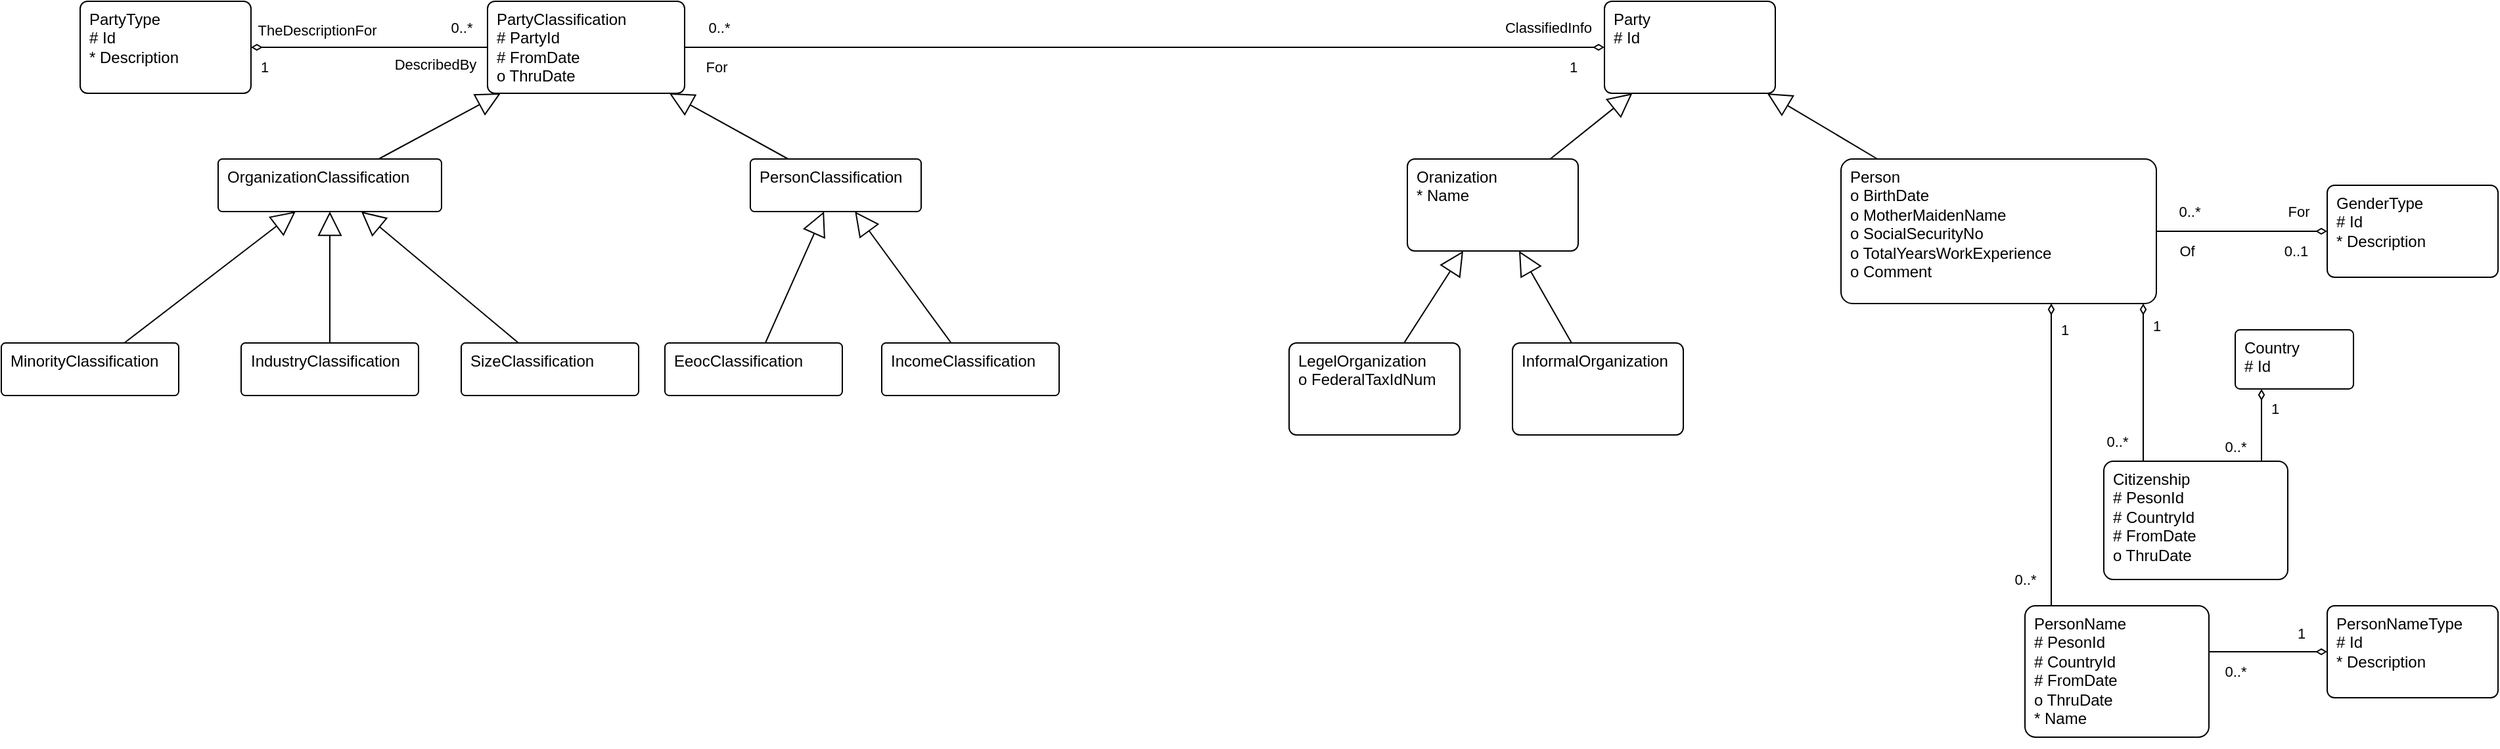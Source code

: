 <mxfile version="28.2.5">
  <diagram name="Page-1" id="4uIdvguv9pVf20NWQkQT">
    <mxGraphModel dx="1580" dy="879" grid="1" gridSize="10" guides="1" tooltips="1" connect="1" arrows="1" fold="1" page="1" pageScale="1" pageWidth="850" pageHeight="1100" math="0" shadow="0">
      <root>
        <mxCell id="0" />
        <mxCell id="1" parent="0" />
        <mxCell id="b6r_saqUjiUizNk9s3t6-1" value="&lt;div&gt;&lt;span style=&quot;background-color: transparent; color: light-dark(rgb(0, 0, 0), rgb(255, 255, 255));&quot;&gt;Party&lt;/span&gt;&lt;/div&gt;&lt;div&gt;&lt;div&gt;# Id&lt;/div&gt;&lt;/div&gt;&lt;div&gt;&lt;span style=&quot;background-color: transparent; color: light-dark(rgb(0, 0, 0), rgb(255, 255, 255));&quot;&gt;&lt;br&gt;&lt;/span&gt;&lt;/div&gt;" style="rounded=1;whiteSpace=wrap;html=1;verticalAlign=top;align=left;spacingTop=0;spacingLeft=5;arcSize=8;" parent="1" vertex="1">
          <mxGeometry x="630" y="90" width="130" height="70" as="geometry" />
        </mxCell>
        <mxCell id="Ks3XvHl5-VVqE8Jf7tJ_-1" value="&lt;div&gt;&lt;span style=&quot;background-color: transparent; color: light-dark(rgb(0, 0, 0), rgb(255, 255, 255));&quot;&gt;Oranization&lt;/span&gt;&lt;/div&gt;&lt;div&gt;&lt;div&gt;* Name&lt;/div&gt;&lt;/div&gt;&lt;div&gt;&lt;span style=&quot;background-color: transparent; color: light-dark(rgb(0, 0, 0), rgb(255, 255, 255));&quot;&gt;&lt;br&gt;&lt;/span&gt;&lt;/div&gt;" style="rounded=1;whiteSpace=wrap;html=1;verticalAlign=top;align=left;spacingTop=0;spacingLeft=5;arcSize=8;" vertex="1" parent="1">
          <mxGeometry x="480" y="210" width="130" height="70" as="geometry" />
        </mxCell>
        <mxCell id="Ks3XvHl5-VVqE8Jf7tJ_-2" value="" style="endArrow=block;endSize=16;endFill=0;html=1;rounded=0;" edge="1" parent="1" source="Ks3XvHl5-VVqE8Jf7tJ_-1" target="b6r_saqUjiUizNk9s3t6-1">
          <mxGeometry width="160" relative="1" as="geometry">
            <mxPoint x="660" y="160" as="sourcePoint" />
            <mxPoint x="820" y="160" as="targetPoint" />
          </mxGeometry>
        </mxCell>
        <mxCell id="Ks3XvHl5-VVqE8Jf7tJ_-6" style="edgeStyle=orthogonalEdgeStyle;rounded=0;orthogonalLoop=1;jettySize=auto;html=1;startArrow=none;startFill=0;endArrow=diamondThin;endFill=0;" edge="1" parent="1" source="Ks3XvHl5-VVqE8Jf7tJ_-3" target="Ks3XvHl5-VVqE8Jf7tJ_-5">
          <mxGeometry relative="1" as="geometry" />
        </mxCell>
        <mxCell id="Ks3XvHl5-VVqE8Jf7tJ_-7" value="0..*" style="edgeLabel;html=1;align=center;verticalAlign=middle;resizable=0;points=[];" vertex="1" connectable="0" parent="Ks3XvHl5-VVqE8Jf7tJ_-6">
          <mxGeometry x="-0.464" relative="1" as="geometry">
            <mxPoint x="-10" y="-15" as="offset" />
          </mxGeometry>
        </mxCell>
        <mxCell id="Ks3XvHl5-VVqE8Jf7tJ_-8" value="0..1" style="edgeLabel;html=1;align=center;verticalAlign=middle;resizable=0;points=[];" vertex="1" connectable="0" parent="Ks3XvHl5-VVqE8Jf7tJ_-6">
          <mxGeometry x="0.629" relative="1" as="geometry">
            <mxPoint y="15" as="offset" />
          </mxGeometry>
        </mxCell>
        <mxCell id="Ks3XvHl5-VVqE8Jf7tJ_-9" value="Of" style="edgeLabel;html=1;align=center;verticalAlign=middle;resizable=0;points=[];" vertex="1" connectable="0" parent="Ks3XvHl5-VVqE8Jf7tJ_-6">
          <mxGeometry x="-0.644" y="-1" relative="1" as="geometry">
            <mxPoint y="14" as="offset" />
          </mxGeometry>
        </mxCell>
        <mxCell id="Ks3XvHl5-VVqE8Jf7tJ_-10" value="For" style="edgeLabel;html=1;align=center;verticalAlign=middle;resizable=0;points=[];" vertex="1" connectable="0" parent="Ks3XvHl5-VVqE8Jf7tJ_-6">
          <mxGeometry x="0.654" y="1" relative="1" as="geometry">
            <mxPoint y="-14" as="offset" />
          </mxGeometry>
        </mxCell>
        <mxCell id="Ks3XvHl5-VVqE8Jf7tJ_-3" value="&lt;div&gt;&lt;span style=&quot;background-color: transparent; color: light-dark(rgb(0, 0, 0), rgb(255, 255, 255));&quot;&gt;Person&lt;/span&gt;&lt;/div&gt;&lt;div&gt;&lt;div&gt;o BirthDate&lt;/div&gt;&lt;/div&gt;&lt;div&gt;o MotherMaidenName&lt;/div&gt;&lt;div&gt;o SocialSecurityNo&lt;/div&gt;&lt;div&gt;o TotalYearsWorkExperience&lt;/div&gt;&lt;div&gt;o Comment&lt;/div&gt;&lt;div&gt;&lt;span style=&quot;background-color: transparent; color: light-dark(rgb(0, 0, 0), rgb(255, 255, 255));&quot;&gt;&lt;br&gt;&lt;/span&gt;&lt;/div&gt;" style="rounded=1;whiteSpace=wrap;html=1;verticalAlign=top;align=left;spacingTop=0;spacingLeft=5;arcSize=8;" vertex="1" parent="1">
          <mxGeometry x="810" y="210" width="240" height="110" as="geometry" />
        </mxCell>
        <mxCell id="Ks3XvHl5-VVqE8Jf7tJ_-4" value="" style="endArrow=block;endSize=16;endFill=0;html=1;rounded=0;" edge="1" parent="1" source="Ks3XvHl5-VVqE8Jf7tJ_-3" target="b6r_saqUjiUizNk9s3t6-1">
          <mxGeometry width="160" relative="1" as="geometry">
            <mxPoint x="650" y="270" as="sourcePoint" />
            <mxPoint x="725" y="200" as="targetPoint" />
          </mxGeometry>
        </mxCell>
        <mxCell id="Ks3XvHl5-VVqE8Jf7tJ_-5" value="&lt;div&gt;&lt;span style=&quot;background-color: transparent; color: light-dark(rgb(0, 0, 0), rgb(255, 255, 255));&quot;&gt;GenderType&lt;/span&gt;&lt;/div&gt;&lt;div&gt;&lt;div&gt;# Id&lt;/div&gt;&lt;/div&gt;&lt;div&gt;* Description&lt;/div&gt;&lt;div&gt;&lt;span style=&quot;background-color: transparent; color: light-dark(rgb(0, 0, 0), rgb(255, 255, 255));&quot;&gt;&lt;br&gt;&lt;/span&gt;&lt;/div&gt;" style="rounded=1;whiteSpace=wrap;html=1;verticalAlign=top;align=left;spacingTop=0;spacingLeft=5;arcSize=8;" vertex="1" parent="1">
          <mxGeometry x="1180" y="230" width="130" height="70" as="geometry" />
        </mxCell>
        <mxCell id="Ks3XvHl5-VVqE8Jf7tJ_-11" value="&lt;div&gt;&lt;span style=&quot;background-color: transparent; color: light-dark(rgb(0, 0, 0), rgb(255, 255, 255));&quot;&gt;LegelOrganization&lt;/span&gt;&lt;/div&gt;&lt;div&gt;&lt;div&gt;o FederalTaxIdNum&lt;/div&gt;&lt;/div&gt;" style="rounded=1;whiteSpace=wrap;html=1;verticalAlign=top;align=left;spacingTop=0;spacingLeft=5;arcSize=8;" vertex="1" parent="1">
          <mxGeometry x="390" y="350" width="130" height="70" as="geometry" />
        </mxCell>
        <mxCell id="Ks3XvHl5-VVqE8Jf7tJ_-12" value="&lt;div&gt;&lt;span style=&quot;background-color: transparent; color: light-dark(rgb(0, 0, 0), rgb(255, 255, 255));&quot;&gt;InformalOrganization&lt;/span&gt;&lt;/div&gt;&lt;div&gt;&lt;br&gt;&lt;/div&gt;" style="rounded=1;whiteSpace=wrap;html=1;verticalAlign=top;align=left;spacingTop=0;spacingLeft=5;arcSize=8;" vertex="1" parent="1">
          <mxGeometry x="560" y="350" width="130" height="70" as="geometry" />
        </mxCell>
        <mxCell id="Ks3XvHl5-VVqE8Jf7tJ_-13" value="" style="endArrow=block;endSize=16;endFill=0;html=1;rounded=0;" edge="1" parent="1" source="Ks3XvHl5-VVqE8Jf7tJ_-11" target="Ks3XvHl5-VVqE8Jf7tJ_-1">
          <mxGeometry width="160" relative="1" as="geometry">
            <mxPoint x="530" y="360" as="sourcePoint" />
            <mxPoint x="572" y="310" as="targetPoint" />
          </mxGeometry>
        </mxCell>
        <mxCell id="Ks3XvHl5-VVqE8Jf7tJ_-14" value="" style="endArrow=block;endSize=16;endFill=0;html=1;rounded=0;" edge="1" parent="1" source="Ks3XvHl5-VVqE8Jf7tJ_-12" target="Ks3XvHl5-VVqE8Jf7tJ_-1">
          <mxGeometry width="160" relative="1" as="geometry">
            <mxPoint x="570" y="360" as="sourcePoint" />
            <mxPoint x="612" y="310" as="targetPoint" />
          </mxGeometry>
        </mxCell>
        <mxCell id="Ks3XvHl5-VVqE8Jf7tJ_-21" value="&lt;div&gt;&lt;span style=&quot;background-color: transparent; color: light-dark(rgb(0, 0, 0), rgb(255, 255, 255));&quot;&gt;PartyClassification&lt;/span&gt;&lt;/div&gt;&lt;div&gt;&lt;div&gt;# PartyId&lt;/div&gt;&lt;div&gt;# FromDate&lt;/div&gt;&lt;/div&gt;&lt;div&gt;o ThruDate&lt;/div&gt;&lt;div&gt;&lt;span style=&quot;background-color: transparent; color: light-dark(rgb(0, 0, 0), rgb(255, 255, 255));&quot;&gt;&lt;br&gt;&lt;/span&gt;&lt;/div&gt;" style="rounded=1;whiteSpace=wrap;html=1;verticalAlign=top;align=left;spacingTop=0;spacingLeft=5;arcSize=8;" vertex="1" parent="1">
          <mxGeometry x="-220" y="90" width="150" height="70" as="geometry" />
        </mxCell>
        <mxCell id="Ks3XvHl5-VVqE8Jf7tJ_-22" value="&lt;div&gt;&lt;span style=&quot;background-color: transparent; color: light-dark(rgb(0, 0, 0), rgb(255, 255, 255));&quot;&gt;PartyType&lt;/span&gt;&lt;/div&gt;&lt;div&gt;&lt;div&gt;# Id&lt;/div&gt;&lt;/div&gt;&lt;div&gt;* Description&lt;/div&gt;&lt;div&gt;&lt;span style=&quot;background-color: transparent; color: light-dark(rgb(0, 0, 0), rgb(255, 255, 255));&quot;&gt;&lt;br&gt;&lt;/span&gt;&lt;/div&gt;" style="rounded=1;whiteSpace=wrap;html=1;verticalAlign=top;align=left;spacingTop=0;spacingLeft=5;arcSize=8;" vertex="1" parent="1">
          <mxGeometry x="-530" y="90" width="130" height="70" as="geometry" />
        </mxCell>
        <mxCell id="Ks3XvHl5-VVqE8Jf7tJ_-23" style="edgeStyle=orthogonalEdgeStyle;rounded=0;orthogonalLoop=1;jettySize=auto;html=1;startArrow=none;startFill=0;endArrow=diamondThin;endFill=0;" edge="1" parent="1" source="Ks3XvHl5-VVqE8Jf7tJ_-21" target="b6r_saqUjiUizNk9s3t6-1">
          <mxGeometry relative="1" as="geometry">
            <mxPoint x="70" y="130" as="sourcePoint" />
            <mxPoint x="260" y="130" as="targetPoint" />
          </mxGeometry>
        </mxCell>
        <mxCell id="Ks3XvHl5-VVqE8Jf7tJ_-24" value="0..*" style="edgeLabel;html=1;align=center;verticalAlign=middle;resizable=0;points=[];" vertex="1" connectable="0" parent="Ks3XvHl5-VVqE8Jf7tJ_-23">
          <mxGeometry x="-0.464" relative="1" as="geometry">
            <mxPoint x="-162" y="-15" as="offset" />
          </mxGeometry>
        </mxCell>
        <mxCell id="Ks3XvHl5-VVqE8Jf7tJ_-25" value="1" style="edgeLabel;html=1;align=center;verticalAlign=middle;resizable=0;points=[];" vertex="1" connectable="0" parent="Ks3XvHl5-VVqE8Jf7tJ_-23">
          <mxGeometry x="0.629" relative="1" as="geometry">
            <mxPoint x="106" y="15" as="offset" />
          </mxGeometry>
        </mxCell>
        <mxCell id="Ks3XvHl5-VVqE8Jf7tJ_-26" value="For" style="edgeLabel;html=1;align=center;verticalAlign=middle;resizable=0;points=[];rotation=0;" vertex="1" connectable="0" parent="Ks3XvHl5-VVqE8Jf7tJ_-23">
          <mxGeometry x="-0.644" y="-1" relative="1" as="geometry">
            <mxPoint x="-101" y="14" as="offset" />
          </mxGeometry>
        </mxCell>
        <mxCell id="Ks3XvHl5-VVqE8Jf7tJ_-27" value="ClassifiedInfo" style="edgeLabel;html=1;align=center;verticalAlign=middle;resizable=0;points=[];" vertex="1" connectable="0" parent="Ks3XvHl5-VVqE8Jf7tJ_-23">
          <mxGeometry x="0.654" y="1" relative="1" as="geometry">
            <mxPoint x="78" y="-14" as="offset" />
          </mxGeometry>
        </mxCell>
        <mxCell id="Ks3XvHl5-VVqE8Jf7tJ_-28" style="edgeStyle=orthogonalEdgeStyle;rounded=0;orthogonalLoop=1;jettySize=auto;html=1;startArrow=none;startFill=0;endArrow=diamondThin;endFill=0;" edge="1" parent="1" source="Ks3XvHl5-VVqE8Jf7tJ_-21" target="Ks3XvHl5-VVqE8Jf7tJ_-22">
          <mxGeometry relative="1" as="geometry">
            <mxPoint x="-200" y="190" as="sourcePoint" />
            <mxPoint x="-10" y="190" as="targetPoint" />
          </mxGeometry>
        </mxCell>
        <mxCell id="Ks3XvHl5-VVqE8Jf7tJ_-29" value="0..*" style="edgeLabel;html=1;align=center;verticalAlign=middle;resizable=0;points=[];" vertex="1" connectable="0" parent="Ks3XvHl5-VVqE8Jf7tJ_-28">
          <mxGeometry x="-0.464" relative="1" as="geometry">
            <mxPoint x="28" y="-15" as="offset" />
          </mxGeometry>
        </mxCell>
        <mxCell id="Ks3XvHl5-VVqE8Jf7tJ_-30" value="1" style="edgeLabel;html=1;align=center;verticalAlign=middle;resizable=0;points=[];" vertex="1" connectable="0" parent="Ks3XvHl5-VVqE8Jf7tJ_-28">
          <mxGeometry x="0.629" relative="1" as="geometry">
            <mxPoint x="-24" y="15" as="offset" />
          </mxGeometry>
        </mxCell>
        <mxCell id="Ks3XvHl5-VVqE8Jf7tJ_-31" value="DescribedBy" style="edgeLabel;html=1;align=center;verticalAlign=middle;resizable=0;points=[];" vertex="1" connectable="0" parent="Ks3XvHl5-VVqE8Jf7tJ_-28">
          <mxGeometry x="-0.644" y="-1" relative="1" as="geometry">
            <mxPoint x="-8" y="14" as="offset" />
          </mxGeometry>
        </mxCell>
        <mxCell id="Ks3XvHl5-VVqE8Jf7tJ_-32" value="TheDescriptionFor" style="edgeLabel;html=1;align=center;verticalAlign=middle;resizable=0;points=[];" vertex="1" connectable="0" parent="Ks3XvHl5-VVqE8Jf7tJ_-28">
          <mxGeometry x="0.654" y="1" relative="1" as="geometry">
            <mxPoint x="19" y="-14" as="offset" />
          </mxGeometry>
        </mxCell>
        <mxCell id="Ks3XvHl5-VVqE8Jf7tJ_-33" value="&lt;div&gt;&lt;span style=&quot;background-color: transparent; color: light-dark(rgb(0, 0, 0), rgb(255, 255, 255));&quot;&gt;OrganizationClassification&lt;/span&gt;&lt;/div&gt;" style="rounded=1;whiteSpace=wrap;html=1;verticalAlign=top;align=left;spacingTop=0;spacingLeft=5;arcSize=8;" vertex="1" parent="1">
          <mxGeometry x="-425" y="210" width="170" height="40" as="geometry" />
        </mxCell>
        <mxCell id="Ks3XvHl5-VVqE8Jf7tJ_-34" value="&lt;div&gt;&lt;span style=&quot;background-color: transparent; color: light-dark(rgb(0, 0, 0), rgb(255, 255, 255));&quot;&gt;PersonClassification&lt;/span&gt;&lt;/div&gt;" style="rounded=1;whiteSpace=wrap;html=1;verticalAlign=top;align=left;spacingTop=0;spacingLeft=5;arcSize=8;" vertex="1" parent="1">
          <mxGeometry x="-20" y="210" width="130" height="40" as="geometry" />
        </mxCell>
        <mxCell id="Ks3XvHl5-VVqE8Jf7tJ_-35" value="&lt;div&gt;&lt;span style=&quot;background-color: transparent; color: light-dark(rgb(0, 0, 0), rgb(255, 255, 255));&quot;&gt;MinorityClassification&lt;/span&gt;&lt;/div&gt;" style="rounded=1;whiteSpace=wrap;html=1;verticalAlign=top;align=left;spacingTop=0;spacingLeft=5;arcSize=8;" vertex="1" parent="1">
          <mxGeometry x="-590" y="350" width="135" height="40" as="geometry" />
        </mxCell>
        <mxCell id="Ks3XvHl5-VVqE8Jf7tJ_-36" value="&lt;div&gt;&lt;span style=&quot;background-color: transparent; color: light-dark(rgb(0, 0, 0), rgb(255, 255, 255));&quot;&gt;IndustryClassification&lt;/span&gt;&lt;/div&gt;" style="rounded=1;whiteSpace=wrap;html=1;verticalAlign=top;align=left;spacingTop=0;spacingLeft=5;arcSize=8;" vertex="1" parent="1">
          <mxGeometry x="-407.5" y="350" width="135" height="40" as="geometry" />
        </mxCell>
        <mxCell id="Ks3XvHl5-VVqE8Jf7tJ_-37" value="&lt;div&gt;&lt;span style=&quot;background-color: transparent; color: light-dark(rgb(0, 0, 0), rgb(255, 255, 255));&quot;&gt;SizeClassification&lt;/span&gt;&lt;/div&gt;" style="rounded=1;whiteSpace=wrap;html=1;verticalAlign=top;align=left;spacingTop=0;spacingLeft=5;arcSize=8;" vertex="1" parent="1">
          <mxGeometry x="-240" y="350" width="135" height="40" as="geometry" />
        </mxCell>
        <mxCell id="Ks3XvHl5-VVqE8Jf7tJ_-38" value="&lt;div&gt;&lt;span style=&quot;background-color: transparent; color: light-dark(rgb(0, 0, 0), rgb(255, 255, 255));&quot;&gt;EeocClassification&lt;/span&gt;&lt;/div&gt;" style="rounded=1;whiteSpace=wrap;html=1;verticalAlign=top;align=left;spacingTop=0;spacingLeft=5;arcSize=8;" vertex="1" parent="1">
          <mxGeometry x="-85" y="350" width="135" height="40" as="geometry" />
        </mxCell>
        <mxCell id="Ks3XvHl5-VVqE8Jf7tJ_-39" value="&lt;div&gt;&lt;span style=&quot;background-color: transparent; color: light-dark(rgb(0, 0, 0), rgb(255, 255, 255));&quot;&gt;IncomeClassification&lt;/span&gt;&lt;/div&gt;" style="rounded=1;whiteSpace=wrap;html=1;verticalAlign=top;align=left;spacingTop=0;spacingLeft=5;arcSize=8;" vertex="1" parent="1">
          <mxGeometry x="80" y="350" width="135" height="40" as="geometry" />
        </mxCell>
        <mxCell id="Ks3XvHl5-VVqE8Jf7tJ_-40" value="" style="endArrow=block;endSize=16;endFill=0;html=1;rounded=0;" edge="1" parent="1" source="Ks3XvHl5-VVqE8Jf7tJ_-33" target="Ks3XvHl5-VVqE8Jf7tJ_-21">
          <mxGeometry width="160" relative="1" as="geometry">
            <mxPoint x="-150" y="250" as="sourcePoint" />
            <mxPoint x="-96" y="200" as="targetPoint" />
          </mxGeometry>
        </mxCell>
        <mxCell id="Ks3XvHl5-VVqE8Jf7tJ_-41" value="" style="endArrow=block;endSize=16;endFill=0;html=1;rounded=0;" edge="1" parent="1" source="Ks3XvHl5-VVqE8Jf7tJ_-34" target="Ks3XvHl5-VVqE8Jf7tJ_-21">
          <mxGeometry width="160" relative="1" as="geometry">
            <mxPoint x="60" y="220" as="sourcePoint" />
            <mxPoint x="114" y="170" as="targetPoint" />
          </mxGeometry>
        </mxCell>
        <mxCell id="Ks3XvHl5-VVqE8Jf7tJ_-42" value="" style="endArrow=block;endSize=16;endFill=0;html=1;rounded=0;" edge="1" parent="1" source="Ks3XvHl5-VVqE8Jf7tJ_-35" target="Ks3XvHl5-VVqE8Jf7tJ_-33">
          <mxGeometry width="160" relative="1" as="geometry">
            <mxPoint x="-140" y="350" as="sourcePoint" />
            <mxPoint x="-78" y="300" as="targetPoint" />
          </mxGeometry>
        </mxCell>
        <mxCell id="Ks3XvHl5-VVqE8Jf7tJ_-43" value="" style="endArrow=block;endSize=16;endFill=0;html=1;rounded=0;" edge="1" parent="1" source="Ks3XvHl5-VVqE8Jf7tJ_-36" target="Ks3XvHl5-VVqE8Jf7tJ_-33">
          <mxGeometry width="160" relative="1" as="geometry">
            <mxPoint x="-210" y="400" as="sourcePoint" />
            <mxPoint x="-80" y="300" as="targetPoint" />
          </mxGeometry>
        </mxCell>
        <mxCell id="Ks3XvHl5-VVqE8Jf7tJ_-44" value="" style="endArrow=block;endSize=16;endFill=0;html=1;rounded=0;" edge="1" parent="1" source="Ks3XvHl5-VVqE8Jf7tJ_-37" target="Ks3XvHl5-VVqE8Jf7tJ_-33">
          <mxGeometry width="160" relative="1" as="geometry">
            <mxPoint x="-150" y="490" as="sourcePoint" />
            <mxPoint x="-20" y="390" as="targetPoint" />
          </mxGeometry>
        </mxCell>
        <mxCell id="Ks3XvHl5-VVqE8Jf7tJ_-45" value="" style="endArrow=block;endSize=16;endFill=0;html=1;rounded=0;" edge="1" parent="1" source="Ks3XvHl5-VVqE8Jf7tJ_-38" target="Ks3XvHl5-VVqE8Jf7tJ_-34">
          <mxGeometry width="160" relative="1" as="geometry">
            <mxPoint x="-90" y="570" as="sourcePoint" />
            <mxPoint x="40" y="470" as="targetPoint" />
          </mxGeometry>
        </mxCell>
        <mxCell id="Ks3XvHl5-VVqE8Jf7tJ_-46" value="" style="endArrow=block;endSize=16;endFill=0;html=1;rounded=0;" edge="1" parent="1" source="Ks3XvHl5-VVqE8Jf7tJ_-39" target="Ks3XvHl5-VVqE8Jf7tJ_-34">
          <mxGeometry width="160" relative="1" as="geometry">
            <mxPoint x="140" y="550" as="sourcePoint" />
            <mxPoint x="270" y="450" as="targetPoint" />
          </mxGeometry>
        </mxCell>
        <mxCell id="Ks3XvHl5-VVqE8Jf7tJ_-49" style="edgeStyle=orthogonalEdgeStyle;rounded=0;orthogonalLoop=1;jettySize=auto;html=1;endArrow=diamondThin;endFill=0;" edge="1" parent="1" source="Ks3XvHl5-VVqE8Jf7tJ_-47" target="Ks3XvHl5-VVqE8Jf7tJ_-48">
          <mxGeometry relative="1" as="geometry">
            <Array as="points">
              <mxPoint x="1130" y="410" />
              <mxPoint x="1130" y="410" />
            </Array>
          </mxGeometry>
        </mxCell>
        <mxCell id="Ks3XvHl5-VVqE8Jf7tJ_-51" value="1" style="edgeLabel;html=1;align=center;verticalAlign=middle;resizable=0;points=[];" vertex="1" connectable="0" parent="Ks3XvHl5-VVqE8Jf7tJ_-49">
          <mxGeometry x="0.48" y="-2" relative="1" as="geometry">
            <mxPoint x="8" as="offset" />
          </mxGeometry>
        </mxCell>
        <mxCell id="Ks3XvHl5-VVqE8Jf7tJ_-52" value="0..*" style="edgeLabel;html=1;align=center;verticalAlign=middle;resizable=0;points=[];" vertex="1" connectable="0" parent="Ks3XvHl5-VVqE8Jf7tJ_-49">
          <mxGeometry x="-0.574" relative="1" as="geometry">
            <mxPoint x="-20" as="offset" />
          </mxGeometry>
        </mxCell>
        <mxCell id="Ks3XvHl5-VVqE8Jf7tJ_-47" value="&lt;div&gt;&lt;span style=&quot;background-color: transparent; color: light-dark(rgb(0, 0, 0), rgb(255, 255, 255));&quot;&gt;Citizenship&lt;/span&gt;&lt;/div&gt;&lt;div&gt;&lt;div&gt;# PesonId&lt;/div&gt;&lt;/div&gt;&lt;div&gt;# CountryId&lt;/div&gt;&lt;div&gt;# FromDate&lt;/div&gt;&lt;div&gt;o ThruDate&lt;/div&gt;&lt;div&gt;&lt;span style=&quot;background-color: transparent; color: light-dark(rgb(0, 0, 0), rgb(255, 255, 255));&quot;&gt;&lt;br&gt;&lt;/span&gt;&lt;/div&gt;" style="rounded=1;whiteSpace=wrap;html=1;verticalAlign=top;align=left;spacingTop=0;spacingLeft=5;arcSize=8;" vertex="1" parent="1">
          <mxGeometry x="1010" y="440" width="140" height="90" as="geometry" />
        </mxCell>
        <mxCell id="Ks3XvHl5-VVqE8Jf7tJ_-48" value="&lt;div&gt;&lt;span style=&quot;background-color: transparent; color: light-dark(rgb(0, 0, 0), rgb(255, 255, 255));&quot;&gt;Country&lt;/span&gt;&lt;/div&gt;&lt;div&gt;&lt;div&gt;# Id&lt;/div&gt;&lt;/div&gt;&lt;div&gt;&lt;span style=&quot;background-color: transparent; color: light-dark(rgb(0, 0, 0), rgb(255, 255, 255));&quot;&gt;&lt;br&gt;&lt;/span&gt;&lt;/div&gt;" style="rounded=1;whiteSpace=wrap;html=1;verticalAlign=top;align=left;spacingTop=0;spacingLeft=5;arcSize=8;" vertex="1" parent="1">
          <mxGeometry x="1110" y="340" width="90" height="45" as="geometry" />
        </mxCell>
        <mxCell id="Ks3XvHl5-VVqE8Jf7tJ_-50" style="edgeStyle=orthogonalEdgeStyle;rounded=0;orthogonalLoop=1;jettySize=auto;html=1;endArrow=diamondThin;endFill=0;" edge="1" parent="1" source="Ks3XvHl5-VVqE8Jf7tJ_-47" target="Ks3XvHl5-VVqE8Jf7tJ_-3">
          <mxGeometry relative="1" as="geometry">
            <mxPoint x="1050" y="445" as="sourcePoint" />
            <mxPoint x="1050" y="380" as="targetPoint" />
            <Array as="points">
              <mxPoint x="1040" y="350" />
              <mxPoint x="1040" y="350" />
            </Array>
          </mxGeometry>
        </mxCell>
        <mxCell id="Ks3XvHl5-VVqE8Jf7tJ_-53" value="0..*" style="edgeLabel;html=1;align=center;verticalAlign=middle;resizable=0;points=[];" vertex="1" connectable="0" parent="Ks3XvHl5-VVqE8Jf7tJ_-50">
          <mxGeometry x="-0.747" y="1" relative="1" as="geometry">
            <mxPoint x="-19" as="offset" />
          </mxGeometry>
        </mxCell>
        <mxCell id="Ks3XvHl5-VVqE8Jf7tJ_-54" value="1" style="edgeLabel;html=1;align=center;verticalAlign=middle;resizable=0;points=[];" vertex="1" connectable="0" parent="Ks3XvHl5-VVqE8Jf7tJ_-50">
          <mxGeometry x="0.713" y="1" relative="1" as="geometry">
            <mxPoint x="11" as="offset" />
          </mxGeometry>
        </mxCell>
        <mxCell id="Ks3XvHl5-VVqE8Jf7tJ_-55" value="&lt;div&gt;&lt;span style=&quot;background-color: transparent; color: light-dark(rgb(0, 0, 0), rgb(255, 255, 255));&quot;&gt;PersonName&lt;/span&gt;&lt;/div&gt;&lt;div&gt;&lt;div&gt;# PesonId&lt;/div&gt;&lt;/div&gt;&lt;div&gt;# CountryId&lt;/div&gt;&lt;div&gt;# FromDate&lt;/div&gt;&lt;div&gt;o ThruDate&lt;/div&gt;&lt;div&gt;* Name&lt;/div&gt;&lt;div&gt;&lt;span style=&quot;background-color: transparent; color: light-dark(rgb(0, 0, 0), rgb(255, 255, 255));&quot;&gt;&lt;br&gt;&lt;/span&gt;&lt;/div&gt;" style="rounded=1;whiteSpace=wrap;html=1;verticalAlign=top;align=left;spacingTop=0;spacingLeft=5;arcSize=8;" vertex="1" parent="1">
          <mxGeometry x="950" y="550" width="140" height="100" as="geometry" />
        </mxCell>
        <mxCell id="Ks3XvHl5-VVqE8Jf7tJ_-56" value="&lt;div&gt;&lt;span style=&quot;background-color: transparent; color: light-dark(rgb(0, 0, 0), rgb(255, 255, 255));&quot;&gt;PersonNameType&lt;/span&gt;&lt;/div&gt;&lt;div&gt;&lt;div&gt;# Id&lt;/div&gt;&lt;/div&gt;&lt;div&gt;* Description&lt;/div&gt;&lt;div&gt;&lt;span style=&quot;background-color: transparent; color: light-dark(rgb(0, 0, 0), rgb(255, 255, 255));&quot;&gt;&lt;br&gt;&lt;/span&gt;&lt;/div&gt;" style="rounded=1;whiteSpace=wrap;html=1;verticalAlign=top;align=left;spacingTop=0;spacingLeft=5;arcSize=8;" vertex="1" parent="1">
          <mxGeometry x="1180" y="550" width="130" height="70" as="geometry" />
        </mxCell>
        <mxCell id="Ks3XvHl5-VVqE8Jf7tJ_-57" style="edgeStyle=orthogonalEdgeStyle;rounded=0;orthogonalLoop=1;jettySize=auto;html=1;endArrow=diamondThin;endFill=0;" edge="1" parent="1" source="Ks3XvHl5-VVqE8Jf7tJ_-55" target="Ks3XvHl5-VVqE8Jf7tJ_-3">
          <mxGeometry relative="1" as="geometry">
            <mxPoint x="950" y="510" as="sourcePoint" />
            <mxPoint x="950" y="390" as="targetPoint" />
            <Array as="points">
              <mxPoint x="970" y="380" />
              <mxPoint x="970" y="380" />
            </Array>
          </mxGeometry>
        </mxCell>
        <mxCell id="Ks3XvHl5-VVqE8Jf7tJ_-58" value="0..*" style="edgeLabel;html=1;align=center;verticalAlign=middle;resizable=0;points=[];" vertex="1" connectable="0" parent="Ks3XvHl5-VVqE8Jf7tJ_-57">
          <mxGeometry x="-0.747" y="1" relative="1" as="geometry">
            <mxPoint x="-19" y="9" as="offset" />
          </mxGeometry>
        </mxCell>
        <mxCell id="Ks3XvHl5-VVqE8Jf7tJ_-59" value="1" style="edgeLabel;html=1;align=center;verticalAlign=middle;resizable=0;points=[];" vertex="1" connectable="0" parent="Ks3XvHl5-VVqE8Jf7tJ_-57">
          <mxGeometry x="0.713" y="1" relative="1" as="geometry">
            <mxPoint x="11" y="-13" as="offset" />
          </mxGeometry>
        </mxCell>
        <mxCell id="Ks3XvHl5-VVqE8Jf7tJ_-60" style="edgeStyle=orthogonalEdgeStyle;rounded=0;orthogonalLoop=1;jettySize=auto;html=1;endArrow=diamondThin;endFill=0;" edge="1" parent="1" source="Ks3XvHl5-VVqE8Jf7tJ_-55" target="Ks3XvHl5-VVqE8Jf7tJ_-56">
          <mxGeometry relative="1" as="geometry">
            <mxPoint x="1130" y="830" as="sourcePoint" />
            <mxPoint x="1130" y="600" as="targetPoint" />
            <Array as="points">
              <mxPoint x="1110" y="585" />
              <mxPoint x="1110" y="585" />
            </Array>
          </mxGeometry>
        </mxCell>
        <mxCell id="Ks3XvHl5-VVqE8Jf7tJ_-61" value="0..*" style="edgeLabel;html=1;align=center;verticalAlign=middle;resizable=0;points=[];" vertex="1" connectable="0" parent="Ks3XvHl5-VVqE8Jf7tJ_-60">
          <mxGeometry x="-0.747" y="1" relative="1" as="geometry">
            <mxPoint x="8" y="16" as="offset" />
          </mxGeometry>
        </mxCell>
        <mxCell id="Ks3XvHl5-VVqE8Jf7tJ_-62" value="1" style="edgeLabel;html=1;align=center;verticalAlign=middle;resizable=0;points=[];" vertex="1" connectable="0" parent="Ks3XvHl5-VVqE8Jf7tJ_-60">
          <mxGeometry x="0.713" y="1" relative="1" as="geometry">
            <mxPoint x="-7" y="-13" as="offset" />
          </mxGeometry>
        </mxCell>
      </root>
    </mxGraphModel>
  </diagram>
</mxfile>
